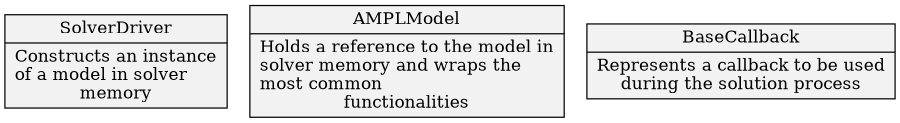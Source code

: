 digraph hierarchy {
size="6,6"
node[shape=record,style=filled,fillcolor=gray95]
edge[dir=back, arrowtail=empty]

SolverDriver[label = "{SolverDriver|Constructs an instance\lof a model in solver\lmemory}"]

AMPLModel[label = "{AMPLModel|Holds a reference to the model in\lsolver memory and wraps the\lmost common\lfunctionalities}"]

BaseCB[label = "{BaseCallback|Represents a callback to be used\lduring the solution process}"]

}

